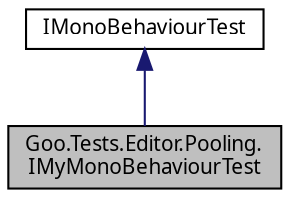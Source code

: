 digraph "Goo.Tests.Editor.Pooling.IMyMonoBehaviourTest"
{
 // LATEX_PDF_SIZE
  edge [fontname="Calibrii",fontsize="10",labelfontname="Calibrii",labelfontsize="10"];
  node [fontname="Calibrii",fontsize="10",shape=record];
  Node1 [label="Goo.Tests.Editor.Pooling.\lIMyMonoBehaviourTest",height=0.2,width=0.4,color="black", fillcolor="grey75", style="filled", fontcolor="black",tooltip=" "];
  Node2 -> Node1 [dir="back",color="midnightblue",fontsize="10",style="solid",fontname="Calibrii"];
  Node2 [label="IMonoBehaviourTest",height=0.2,width=0.4,color="black", fillcolor="white", style="filled",tooltip=" "];
}
